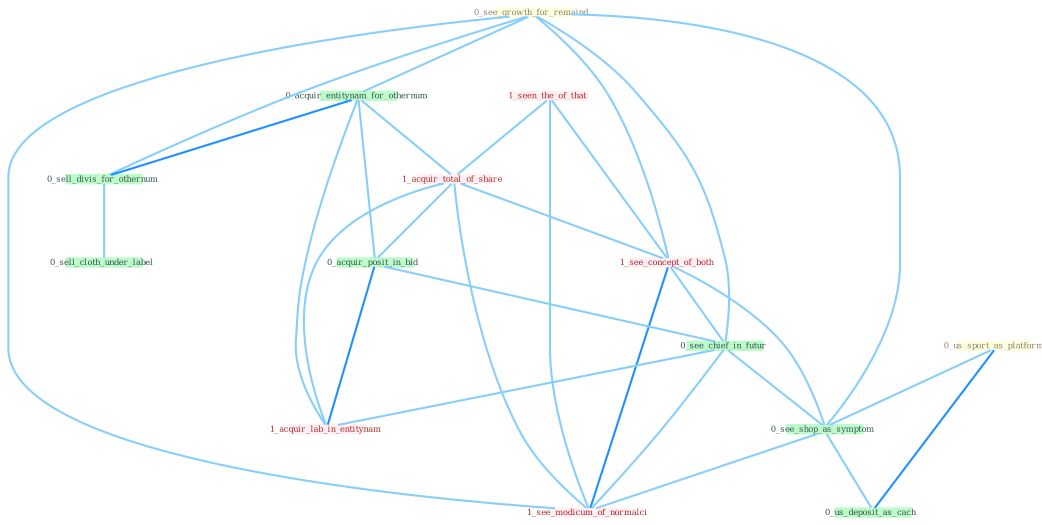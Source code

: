 Graph G{ 
    node
    [shape=polygon,style=filled,width=.5,height=.06,color="#BDFCC9",fixedsize=true,fontsize=4,
    fontcolor="#2f4f4f"];
    {node
    [color="#ffffe0", fontcolor="#8b7d6b"] "0_see_growth_for_remaind " "0_us_sport_as_platform "}
{node [color="#fff0f5", fontcolor="#b22222"] "1_seen_the_of_that " "1_acquir_total_of_share " "1_see_concept_of_both " "1_acquir_lab_in_entitynam " "1_see_modicum_of_normalci "}
edge [color="#B0E2FF"];

	"0_see_growth_for_remaind " -- "0_acquir_entitynam_for_othernum " [w="1", color="#87cefa" ];
	"0_see_growth_for_remaind " -- "0_sell_divis_for_othernum " [w="1", color="#87cefa" ];
	"0_see_growth_for_remaind " -- "1_see_concept_of_both " [w="1", color="#87cefa" ];
	"0_see_growth_for_remaind " -- "0_see_chief_in_futur " [w="1", color="#87cefa" ];
	"0_see_growth_for_remaind " -- "0_see_shop_as_symptom " [w="1", color="#87cefa" ];
	"0_see_growth_for_remaind " -- "1_see_modicum_of_normalci " [w="1", color="#87cefa" ];
	"0_us_sport_as_platform " -- "0_see_shop_as_symptom " [w="1", color="#87cefa" ];
	"0_us_sport_as_platform " -- "0_us_deposit_as_cach " [w="2", color="#1e90ff" , len=0.8];
	"0_acquir_entitynam_for_othernum " -- "0_sell_divis_for_othernum " [w="2", color="#1e90ff" , len=0.8];
	"0_acquir_entitynam_for_othernum " -- "1_acquir_total_of_share " [w="1", color="#87cefa" ];
	"0_acquir_entitynam_for_othernum " -- "0_acquir_posit_in_bid " [w="1", color="#87cefa" ];
	"0_acquir_entitynam_for_othernum " -- "1_acquir_lab_in_entitynam " [w="1", color="#87cefa" ];
	"1_seen_the_of_that " -- "1_acquir_total_of_share " [w="1", color="#87cefa" ];
	"1_seen_the_of_that " -- "1_see_concept_of_both " [w="1", color="#87cefa" ];
	"1_seen_the_of_that " -- "1_see_modicum_of_normalci " [w="1", color="#87cefa" ];
	"0_sell_divis_for_othernum " -- "0_sell_cloth_under_label " [w="1", color="#87cefa" ];
	"1_acquir_total_of_share " -- "0_acquir_posit_in_bid " [w="1", color="#87cefa" ];
	"1_acquir_total_of_share " -- "1_see_concept_of_both " [w="1", color="#87cefa" ];
	"1_acquir_total_of_share " -- "1_acquir_lab_in_entitynam " [w="1", color="#87cefa" ];
	"1_acquir_total_of_share " -- "1_see_modicum_of_normalci " [w="1", color="#87cefa" ];
	"0_acquir_posit_in_bid " -- "0_see_chief_in_futur " [w="1", color="#87cefa" ];
	"0_acquir_posit_in_bid " -- "1_acquir_lab_in_entitynam " [w="2", color="#1e90ff" , len=0.8];
	"1_see_concept_of_both " -- "0_see_chief_in_futur " [w="1", color="#87cefa" ];
	"1_see_concept_of_both " -- "0_see_shop_as_symptom " [w="1", color="#87cefa" ];
	"1_see_concept_of_both " -- "1_see_modicum_of_normalci " [w="2", color="#1e90ff" , len=0.8];
	"0_see_chief_in_futur " -- "0_see_shop_as_symptom " [w="1", color="#87cefa" ];
	"0_see_chief_in_futur " -- "1_acquir_lab_in_entitynam " [w="1", color="#87cefa" ];
	"0_see_chief_in_futur " -- "1_see_modicum_of_normalci " [w="1", color="#87cefa" ];
	"0_see_shop_as_symptom " -- "0_us_deposit_as_cach " [w="1", color="#87cefa" ];
	"0_see_shop_as_symptom " -- "1_see_modicum_of_normalci " [w="1", color="#87cefa" ];
}